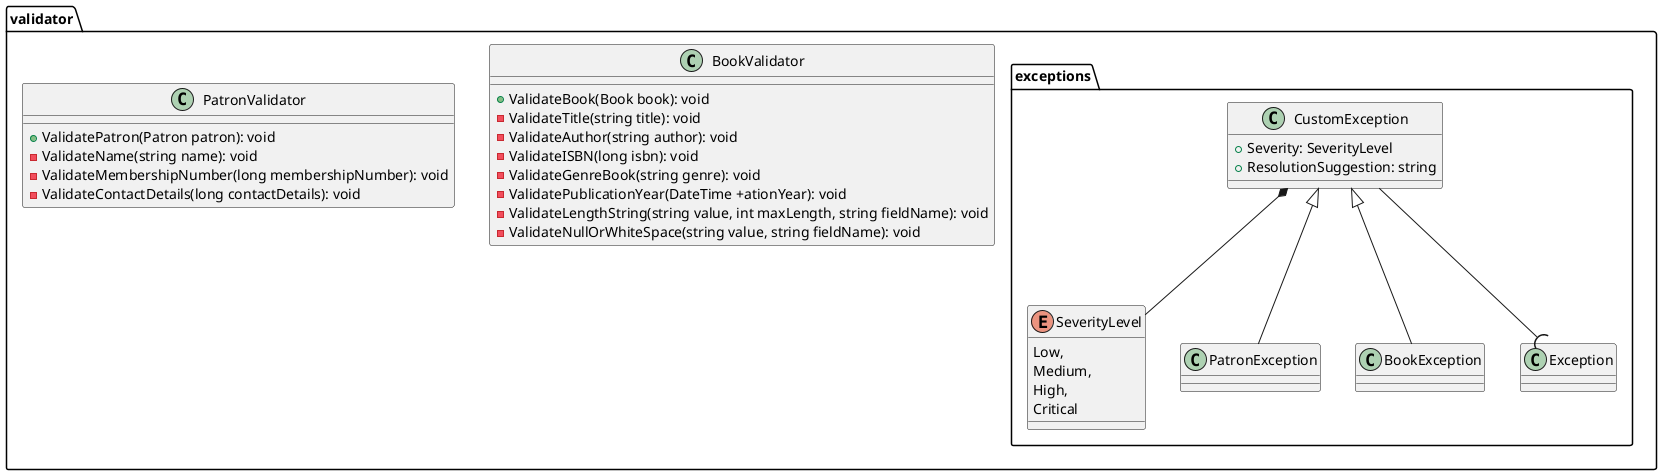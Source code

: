 @startuml
package validator {
    package exceptions {
        enum SeverityLevel {
            Low,
            Medium,
            High,
            Critical
        }

        class CustomException {
            + Severity: SeverityLevel
            + ResolutionSuggestion: string
        }
        CustomException <|-- PatronException
        CustomException <|-- BookException
        CustomException --( Exception
        CustomException *-- SeverityLevel
    }

    class BookValidator {
        + ValidateBook(Book book): void
        - ValidateTitle(string title): void
        - ValidateAuthor(string author): void
        - ValidateISBN(long isbn): void
        - ValidateGenreBook(string genre): void
        - ValidatePublicationYear(DateTime +ationYear): void
        - ValidateLengthString(string value, int maxLength, string fieldName): void
        - ValidateNullOrWhiteSpace(string value, string fieldName): void
    }

    class PatronValidator {
        + ValidatePatron(Patron patron): void
        - ValidateName(string name): void
        - ValidateMembershipNumber(long membershipNumber): void
        - ValidateContactDetails(long contactDetails): void
    }
}
@enduml

